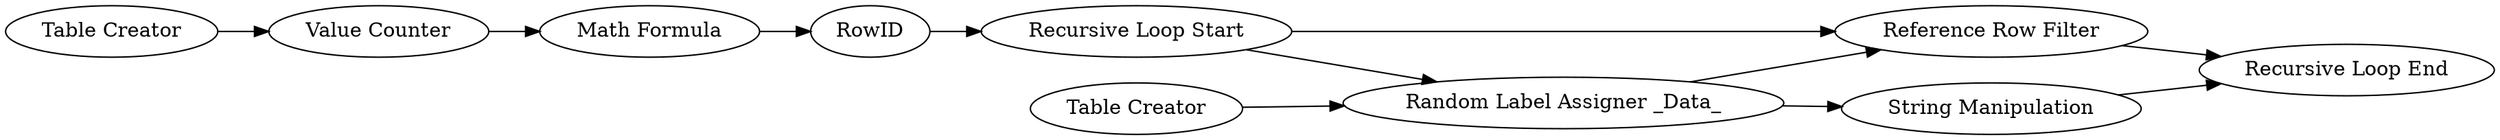 digraph {
	76 -> 79
	84 -> 85
	78 -> 84
	86 -> 85
	81 -> 83
	83 -> 84
	79 -> 80
	78 -> 86
	80 -> 81
	82 -> 78
	83 -> 78
	86 [label="String Manipulation"]
	79 [label="Value Counter"]
	84 [label="Reference Row Filter"]
	82 [label="Table Creator"]
	76 [label="Table Creator"]
	85 [label="Recursive Loop End"]
	80 [label="Math Formula"]
	83 [label="Recursive Loop Start"]
	81 [label=RowID]
	78 [label="Random Label Assigner _Data_"]
	rankdir=LR
}
